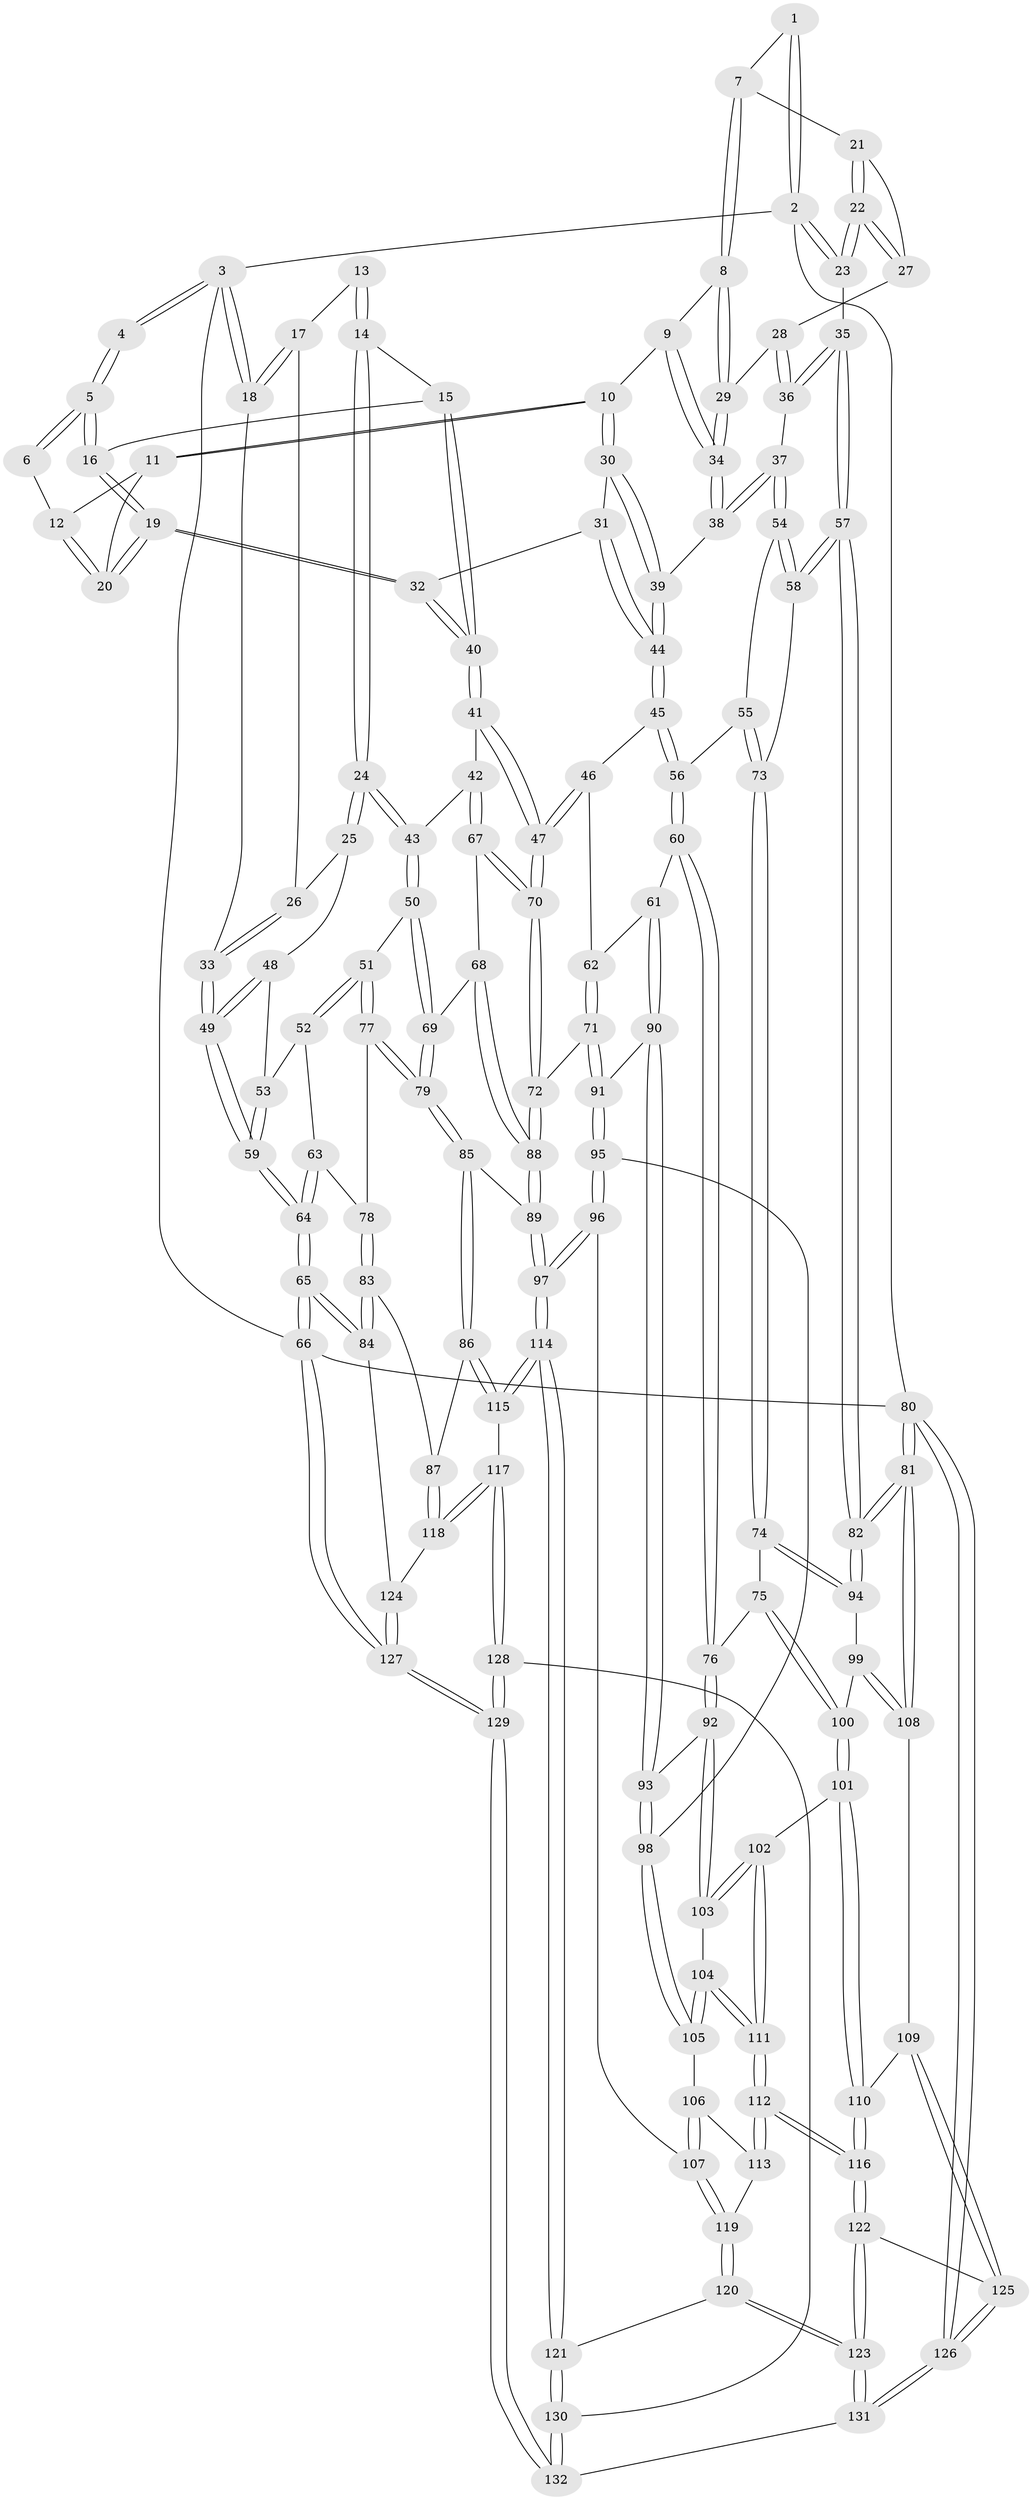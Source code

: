 // Generated by graph-tools (version 1.1) at 2025/51/03/09/25 03:51:03]
// undirected, 132 vertices, 327 edges
graph export_dot {
graph [start="1"]
  node [color=gray90,style=filled];
  1 [pos="+0.810845116447175+0"];
  2 [pos="+1+0"];
  3 [pos="+0+0"];
  4 [pos="+0.07154398713956127+0"];
  5 [pos="+0.29681869902276176+0"];
  6 [pos="+0.6130371262375944+0"];
  7 [pos="+0.823013091900656+0"];
  8 [pos="+0.7842934043144822+0.0648852941901649"];
  9 [pos="+0.7531709138970444+0.10045459592057937"];
  10 [pos="+0.6536087721151683+0.11207383458733626"];
  11 [pos="+0.6289010747137104+0.055469950348778496"];
  12 [pos="+0.609636564744342+0"];
  13 [pos="+0.08356645105126208+0.014429879448493057"];
  14 [pos="+0.22934697319105343+0.12753064404290573"];
  15 [pos="+0.2788430871914514+0.08463834598244421"];
  16 [pos="+0.29477422612234433+0.07049055626475734"];
  17 [pos="+0.046128911673342134+0.04925701571833309"];
  18 [pos="+0+0"];
  19 [pos="+0.4195165110126567+0.1386857730655512"];
  20 [pos="+0.47446692860050543+0.08850091371576606"];
  21 [pos="+0.9203071416197486+0.05181527282725198"];
  22 [pos="+1+0"];
  23 [pos="+1+0"];
  24 [pos="+0.18977611851352877+0.17689069454711911"];
  25 [pos="+0.1609454422138751+0.1814576887227723"];
  26 [pos="+0.07983979668270531+0.11039065405826723"];
  27 [pos="+0.9264490044122519+0.09078008671009115"];
  28 [pos="+0.9249158563098053+0.10658755069733727"];
  29 [pos="+0.9035539788212105+0.12068942962987671"];
  30 [pos="+0.6526785902251481+0.11426918024516386"];
  31 [pos="+0.5494507164581116+0.21465298615365264"];
  32 [pos="+0.426292926190456+0.1485233554070424"];
  33 [pos="+0+0.05649596179773654"];
  34 [pos="+0.8358103264058341+0.26755501366175166"];
  35 [pos="+1+0.19670363872267796"];
  36 [pos="+1+0.16057537309126485"];
  37 [pos="+0.8404379996463314+0.2779007632824787"];
  38 [pos="+0.8356899110637672+0.27103060286787156"];
  39 [pos="+0.7327723100507835+0.2613403491514087"];
  40 [pos="+0.3728015130602432+0.3613902605184427"];
  41 [pos="+0.3706080473031222+0.3708427206828112"];
  42 [pos="+0.32278994780875486+0.3758552753889883"];
  43 [pos="+0.2581001624284752+0.36154898504874905"];
  44 [pos="+0.5837148075989961+0.3223903063757988"];
  45 [pos="+0.5824033866154902+0.3277049337829688"];
  46 [pos="+0.5725138187548088+0.3428146696568265"];
  47 [pos="+0.4275539186609211+0.3967537101912908"];
  48 [pos="+0.08752327684001816+0.21966431247295087"];
  49 [pos="+0+0.2209353176373151"];
  50 [pos="+0.19485017513119884+0.41865219480743454"];
  51 [pos="+0.17661584399984148+0.4234010960946171"];
  52 [pos="+0.11893814955656871+0.4082284171023006"];
  53 [pos="+0.07286896022742582+0.3599453894001709"];
  54 [pos="+0.8690194944472169+0.3462247176061327"];
  55 [pos="+0.842137927763093+0.37894353464306635"];
  56 [pos="+0.7615710656315807+0.41604723479364997"];
  57 [pos="+1+0.427782941877677"];
  58 [pos="+1+0.39199348541599843"];
  59 [pos="+0+0.39844170407226726"];
  60 [pos="+0.6912338374086343+0.5205782149785252"];
  61 [pos="+0.6786470958144548+0.5171141436209445"];
  62 [pos="+0.5967302210676545+0.4288116268881281"];
  63 [pos="+0.042755500287566875+0.4639434466149848"];
  64 [pos="+0+0.5387851423906684"];
  65 [pos="+0+0.6893468311651957"];
  66 [pos="+0+1"];
  67 [pos="+0.31862187210803816+0.5142622153135187"];
  68 [pos="+0.2984966706467518+0.5445752736243867"];
  69 [pos="+0.24425273144036272+0.5459811894778639"];
  70 [pos="+0.45120970927317583+0.5303348577344436"];
  71 [pos="+0.4986458320981891+0.5681657398826591"];
  72 [pos="+0.46239848422942387+0.555782007518282"];
  73 [pos="+0.8449025767723689+0.5678265731308383"];
  74 [pos="+0.8435486474314547+0.5779386589870396"];
  75 [pos="+0.7741367747366245+0.6047743110467989"];
  76 [pos="+0.74530235649668+0.6072315524972755"];
  77 [pos="+0.12136501865383133+0.535704277876105"];
  78 [pos="+0.11843990382972763+0.5371696429164449"];
  79 [pos="+0.2124231547263791+0.5941587209881004"];
  80 [pos="+1+1"];
  81 [pos="+1+0.815907462454398"];
  82 [pos="+1+0.6010932271383378"];
  83 [pos="+0+0.6947506651637829"];
  84 [pos="+0+0.7030502675226593"];
  85 [pos="+0.2099917280811285+0.6899014737700877"];
  86 [pos="+0.17125363064598867+0.7125904574503235"];
  87 [pos="+0.10129720844413892+0.7171766434883967"];
  88 [pos="+0.36861155392734535+0.6350644386018677"];
  89 [pos="+0.3415773677428452+0.7038660559767335"];
  90 [pos="+0.5575440423873353+0.5763687353371815"];
  91 [pos="+0.5104653769113675+0.5777281653567812"];
  92 [pos="+0.7384253698700695+0.6180382130143722"];
  93 [pos="+0.6490317886480851+0.653154895342994"];
  94 [pos="+0.9984668499467866+0.6401541482488091"];
  95 [pos="+0.5325535489630333+0.7062116334502373"];
  96 [pos="+0.49386672186850816+0.7692361778676325"];
  97 [pos="+0.40896072162051145+0.8055664553519484"];
  98 [pos="+0.6149419600225723+0.6966628080251067"];
  99 [pos="+0.9279493241348258+0.7128038232970229"];
  100 [pos="+0.8498072823945232+0.7227678846237816"];
  101 [pos="+0.798027916089997+0.7775201026829587"];
  102 [pos="+0.7735351904449389+0.7644258897720361"];
  103 [pos="+0.7386810500171146+0.6863827281185898"];
  104 [pos="+0.6605807493285119+0.7579518196316252"];
  105 [pos="+0.652869251516725+0.7548275234436039"];
  106 [pos="+0.6302819992344239+0.7703749204327603"];
  107 [pos="+0.5245602611540469+0.7852788743177412"];
  108 [pos="+0.9037752452083583+0.8543126412362846"];
  109 [pos="+0.8872240078448258+0.8670948861001005"];
  110 [pos="+0.8312048464540982+0.8526253788810935"];
  111 [pos="+0.6911758898185942+0.8024106532800099"];
  112 [pos="+0.6819900680231598+0.8537238372625668"];
  113 [pos="+0.6109736220380789+0.8302844606321352"];
  114 [pos="+0.39579473710483815+0.8582075450524291"];
  115 [pos="+0.2218976962511474+0.8478006817089793"];
  116 [pos="+0.7086108119892081+0.9294544909120884"];
  117 [pos="+0.1755866188146034+0.912335274406749"];
  118 [pos="+0.14646007079387105+0.899835906163286"];
  119 [pos="+0.5789657166339713+0.8327362407015271"];
  120 [pos="+0.5783490006802665+0.9044559457924488"];
  121 [pos="+0.40499778804701514+0.9298683508962676"];
  122 [pos="+0.7082400245983349+0.930448616659873"];
  123 [pos="+0.6812956820208229+0.9756067948818208"];
  124 [pos="+0.057940742655709525+0.9012678695464718"];
  125 [pos="+0.9140044817522879+0.9956983420861568"];
  126 [pos="+1+1"];
  127 [pos="+0.008513892033406165+1"];
  128 [pos="+0.17934373754254304+0.9235319821622782"];
  129 [pos="+0.1679601246639414+1"];
  130 [pos="+0.40261444062839197+0.9452634445083398"];
  131 [pos="+0.64902303343368+1"];
  132 [pos="+0.40833348781055556+1"];
  1 -- 2;
  1 -- 2;
  1 -- 7;
  2 -- 3;
  2 -- 23;
  2 -- 23;
  2 -- 80;
  3 -- 4;
  3 -- 4;
  3 -- 18;
  3 -- 18;
  3 -- 66;
  4 -- 5;
  4 -- 5;
  5 -- 6;
  5 -- 6;
  5 -- 16;
  5 -- 16;
  6 -- 12;
  7 -- 8;
  7 -- 8;
  7 -- 21;
  8 -- 9;
  8 -- 29;
  8 -- 29;
  9 -- 10;
  9 -- 34;
  9 -- 34;
  10 -- 11;
  10 -- 11;
  10 -- 30;
  10 -- 30;
  11 -- 12;
  11 -- 20;
  12 -- 20;
  12 -- 20;
  13 -- 14;
  13 -- 14;
  13 -- 17;
  14 -- 15;
  14 -- 24;
  14 -- 24;
  15 -- 16;
  15 -- 40;
  15 -- 40;
  16 -- 19;
  16 -- 19;
  17 -- 18;
  17 -- 18;
  17 -- 26;
  18 -- 33;
  19 -- 20;
  19 -- 20;
  19 -- 32;
  19 -- 32;
  21 -- 22;
  21 -- 22;
  21 -- 27;
  22 -- 23;
  22 -- 23;
  22 -- 27;
  22 -- 27;
  23 -- 35;
  24 -- 25;
  24 -- 25;
  24 -- 43;
  24 -- 43;
  25 -- 26;
  25 -- 48;
  26 -- 33;
  26 -- 33;
  27 -- 28;
  28 -- 29;
  28 -- 36;
  28 -- 36;
  29 -- 34;
  29 -- 34;
  30 -- 31;
  30 -- 39;
  30 -- 39;
  31 -- 32;
  31 -- 44;
  31 -- 44;
  32 -- 40;
  32 -- 40;
  33 -- 49;
  33 -- 49;
  34 -- 38;
  34 -- 38;
  35 -- 36;
  35 -- 36;
  35 -- 57;
  35 -- 57;
  36 -- 37;
  37 -- 38;
  37 -- 38;
  37 -- 54;
  37 -- 54;
  38 -- 39;
  39 -- 44;
  39 -- 44;
  40 -- 41;
  40 -- 41;
  41 -- 42;
  41 -- 47;
  41 -- 47;
  42 -- 43;
  42 -- 67;
  42 -- 67;
  43 -- 50;
  43 -- 50;
  44 -- 45;
  44 -- 45;
  45 -- 46;
  45 -- 56;
  45 -- 56;
  46 -- 47;
  46 -- 47;
  46 -- 62;
  47 -- 70;
  47 -- 70;
  48 -- 49;
  48 -- 49;
  48 -- 53;
  49 -- 59;
  49 -- 59;
  50 -- 51;
  50 -- 69;
  50 -- 69;
  51 -- 52;
  51 -- 52;
  51 -- 77;
  51 -- 77;
  52 -- 53;
  52 -- 63;
  53 -- 59;
  53 -- 59;
  54 -- 55;
  54 -- 58;
  54 -- 58;
  55 -- 56;
  55 -- 73;
  55 -- 73;
  56 -- 60;
  56 -- 60;
  57 -- 58;
  57 -- 58;
  57 -- 82;
  57 -- 82;
  58 -- 73;
  59 -- 64;
  59 -- 64;
  60 -- 61;
  60 -- 76;
  60 -- 76;
  61 -- 62;
  61 -- 90;
  61 -- 90;
  62 -- 71;
  62 -- 71;
  63 -- 64;
  63 -- 64;
  63 -- 78;
  64 -- 65;
  64 -- 65;
  65 -- 66;
  65 -- 66;
  65 -- 84;
  65 -- 84;
  66 -- 127;
  66 -- 127;
  66 -- 80;
  67 -- 68;
  67 -- 70;
  67 -- 70;
  68 -- 69;
  68 -- 88;
  68 -- 88;
  69 -- 79;
  69 -- 79;
  70 -- 72;
  70 -- 72;
  71 -- 72;
  71 -- 91;
  71 -- 91;
  72 -- 88;
  72 -- 88;
  73 -- 74;
  73 -- 74;
  74 -- 75;
  74 -- 94;
  74 -- 94;
  75 -- 76;
  75 -- 100;
  75 -- 100;
  76 -- 92;
  76 -- 92;
  77 -- 78;
  77 -- 79;
  77 -- 79;
  78 -- 83;
  78 -- 83;
  79 -- 85;
  79 -- 85;
  80 -- 81;
  80 -- 81;
  80 -- 126;
  80 -- 126;
  81 -- 82;
  81 -- 82;
  81 -- 108;
  81 -- 108;
  82 -- 94;
  82 -- 94;
  83 -- 84;
  83 -- 84;
  83 -- 87;
  84 -- 124;
  85 -- 86;
  85 -- 86;
  85 -- 89;
  86 -- 87;
  86 -- 115;
  86 -- 115;
  87 -- 118;
  87 -- 118;
  88 -- 89;
  88 -- 89;
  89 -- 97;
  89 -- 97;
  90 -- 91;
  90 -- 93;
  90 -- 93;
  91 -- 95;
  91 -- 95;
  92 -- 93;
  92 -- 103;
  92 -- 103;
  93 -- 98;
  93 -- 98;
  94 -- 99;
  95 -- 96;
  95 -- 96;
  95 -- 98;
  96 -- 97;
  96 -- 97;
  96 -- 107;
  97 -- 114;
  97 -- 114;
  98 -- 105;
  98 -- 105;
  99 -- 100;
  99 -- 108;
  99 -- 108;
  100 -- 101;
  100 -- 101;
  101 -- 102;
  101 -- 110;
  101 -- 110;
  102 -- 103;
  102 -- 103;
  102 -- 111;
  102 -- 111;
  103 -- 104;
  104 -- 105;
  104 -- 105;
  104 -- 111;
  104 -- 111;
  105 -- 106;
  106 -- 107;
  106 -- 107;
  106 -- 113;
  107 -- 119;
  107 -- 119;
  108 -- 109;
  109 -- 110;
  109 -- 125;
  109 -- 125;
  110 -- 116;
  110 -- 116;
  111 -- 112;
  111 -- 112;
  112 -- 113;
  112 -- 113;
  112 -- 116;
  112 -- 116;
  113 -- 119;
  114 -- 115;
  114 -- 115;
  114 -- 121;
  114 -- 121;
  115 -- 117;
  116 -- 122;
  116 -- 122;
  117 -- 118;
  117 -- 118;
  117 -- 128;
  117 -- 128;
  118 -- 124;
  119 -- 120;
  119 -- 120;
  120 -- 121;
  120 -- 123;
  120 -- 123;
  121 -- 130;
  121 -- 130;
  122 -- 123;
  122 -- 123;
  122 -- 125;
  123 -- 131;
  123 -- 131;
  124 -- 127;
  124 -- 127;
  125 -- 126;
  125 -- 126;
  126 -- 131;
  126 -- 131;
  127 -- 129;
  127 -- 129;
  128 -- 129;
  128 -- 129;
  128 -- 130;
  129 -- 132;
  129 -- 132;
  130 -- 132;
  130 -- 132;
  131 -- 132;
}
